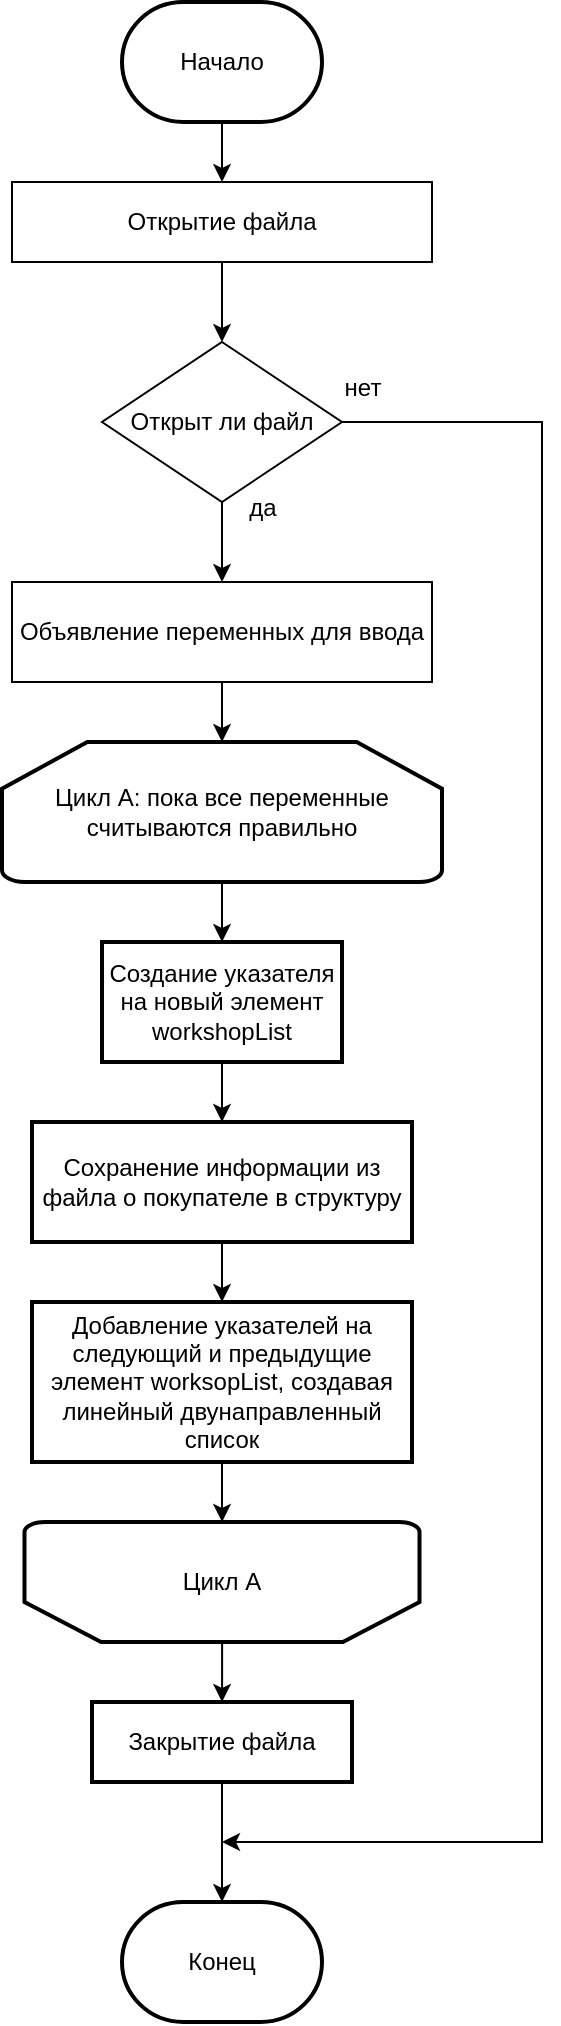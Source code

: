<mxfile version="22.1.11" type="device">
  <diagram id="C5RBs43oDa-KdzZeNtuy" name="Page-1">
    <mxGraphModel dx="1194" dy="746" grid="1" gridSize="10" guides="1" tooltips="1" connect="1" arrows="1" fold="1" page="1" pageScale="1" pageWidth="827" pageHeight="1169" math="0" shadow="0">
      <root>
        <mxCell id="WIyWlLk6GJQsqaUBKTNV-0" />
        <mxCell id="WIyWlLk6GJQsqaUBKTNV-1" parent="WIyWlLk6GJQsqaUBKTNV-0" />
        <mxCell id="z_LVCPYHTvIOWAQnxRbK-13" value="" style="edgeStyle=orthogonalEdgeStyle;rounded=0;orthogonalLoop=1;jettySize=auto;html=1;" edge="1" parent="WIyWlLk6GJQsqaUBKTNV-1" source="z_LVCPYHTvIOWAQnxRbK-0" target="z_LVCPYHTvIOWAQnxRbK-12">
          <mxGeometry relative="1" as="geometry" />
        </mxCell>
        <mxCell id="z_LVCPYHTvIOWAQnxRbK-0" value="Начало" style="strokeWidth=2;html=1;shape=mxgraph.flowchart.terminator;whiteSpace=wrap;" vertex="1" parent="WIyWlLk6GJQsqaUBKTNV-1">
          <mxGeometry x="230" y="70" width="100" height="60" as="geometry" />
        </mxCell>
        <mxCell id="z_LVCPYHTvIOWAQnxRbK-9" value="Конец" style="strokeWidth=2;html=1;shape=mxgraph.flowchart.terminator;whiteSpace=wrap;" vertex="1" parent="WIyWlLk6GJQsqaUBKTNV-1">
          <mxGeometry x="230" y="1020" width="100" height="60" as="geometry" />
        </mxCell>
        <mxCell id="z_LVCPYHTvIOWAQnxRbK-15" value="" style="edgeStyle=orthogonalEdgeStyle;rounded=0;orthogonalLoop=1;jettySize=auto;html=1;" edge="1" parent="WIyWlLk6GJQsqaUBKTNV-1" source="z_LVCPYHTvIOWAQnxRbK-12" target="z_LVCPYHTvIOWAQnxRbK-14">
          <mxGeometry relative="1" as="geometry" />
        </mxCell>
        <mxCell id="z_LVCPYHTvIOWAQnxRbK-12" value="Открытие файла" style="rounded=0;whiteSpace=wrap;html=1;" vertex="1" parent="WIyWlLk6GJQsqaUBKTNV-1">
          <mxGeometry x="175" y="160" width="210" height="40" as="geometry" />
        </mxCell>
        <mxCell id="z_LVCPYHTvIOWAQnxRbK-17" value="" style="edgeStyle=orthogonalEdgeStyle;rounded=0;orthogonalLoop=1;jettySize=auto;html=1;" edge="1" parent="WIyWlLk6GJQsqaUBKTNV-1" source="z_LVCPYHTvIOWAQnxRbK-14" target="z_LVCPYHTvIOWAQnxRbK-16">
          <mxGeometry relative="1" as="geometry" />
        </mxCell>
        <mxCell id="z_LVCPYHTvIOWAQnxRbK-34" style="edgeStyle=orthogonalEdgeStyle;rounded=0;orthogonalLoop=1;jettySize=auto;html=1;exitX=1;exitY=0.5;exitDx=0;exitDy=0;" edge="1" parent="WIyWlLk6GJQsqaUBKTNV-1" source="z_LVCPYHTvIOWAQnxRbK-14">
          <mxGeometry relative="1" as="geometry">
            <mxPoint x="280" y="990" as="targetPoint" />
            <Array as="points">
              <mxPoint x="440" y="280" />
              <mxPoint x="440" y="990" />
              <mxPoint x="280" y="990" />
            </Array>
          </mxGeometry>
        </mxCell>
        <mxCell id="z_LVCPYHTvIOWAQnxRbK-14" value="Открыт ли файл" style="rhombus;whiteSpace=wrap;html=1;rounded=0;" vertex="1" parent="WIyWlLk6GJQsqaUBKTNV-1">
          <mxGeometry x="220" y="240" width="120" height="80" as="geometry" />
        </mxCell>
        <mxCell id="z_LVCPYHTvIOWAQnxRbK-19" value="" style="edgeStyle=orthogonalEdgeStyle;rounded=0;orthogonalLoop=1;jettySize=auto;html=1;" edge="1" parent="WIyWlLk6GJQsqaUBKTNV-1" source="z_LVCPYHTvIOWAQnxRbK-16" target="z_LVCPYHTvIOWAQnxRbK-18">
          <mxGeometry relative="1" as="geometry" />
        </mxCell>
        <mxCell id="z_LVCPYHTvIOWAQnxRbK-16" value="Объявление переменных для ввода" style="whiteSpace=wrap;html=1;rounded=0;" vertex="1" parent="WIyWlLk6GJQsqaUBKTNV-1">
          <mxGeometry x="175" y="360" width="210" height="50" as="geometry" />
        </mxCell>
        <mxCell id="z_LVCPYHTvIOWAQnxRbK-38" value="" style="edgeStyle=orthogonalEdgeStyle;rounded=0;orthogonalLoop=1;jettySize=auto;html=1;" edge="1" parent="WIyWlLk6GJQsqaUBKTNV-1" source="z_LVCPYHTvIOWAQnxRbK-18" target="z_LVCPYHTvIOWAQnxRbK-37">
          <mxGeometry relative="1" as="geometry" />
        </mxCell>
        <mxCell id="z_LVCPYHTvIOWAQnxRbK-18" value="Цикл А: пока все переменные считываются правильно" style="strokeWidth=2;html=1;shape=mxgraph.flowchart.loop_limit;whiteSpace=wrap;" vertex="1" parent="WIyWlLk6GJQsqaUBKTNV-1">
          <mxGeometry x="170" y="440" width="220" height="70" as="geometry" />
        </mxCell>
        <mxCell id="z_LVCPYHTvIOWAQnxRbK-42" value="" style="edgeStyle=orthogonalEdgeStyle;rounded=0;orthogonalLoop=1;jettySize=auto;html=1;" edge="1" parent="WIyWlLk6GJQsqaUBKTNV-1" source="z_LVCPYHTvIOWAQnxRbK-20" target="z_LVCPYHTvIOWAQnxRbK-41">
          <mxGeometry relative="1" as="geometry" />
        </mxCell>
        <mxCell id="z_LVCPYHTvIOWAQnxRbK-20" value="Сохранение информации из файла о покупателе в структуру" style="whiteSpace=wrap;html=1;strokeWidth=2;" vertex="1" parent="WIyWlLk6GJQsqaUBKTNV-1">
          <mxGeometry x="185" y="630" width="190" height="60" as="geometry" />
        </mxCell>
        <mxCell id="z_LVCPYHTvIOWAQnxRbK-30" value="" style="edgeStyle=orthogonalEdgeStyle;rounded=0;orthogonalLoop=1;jettySize=auto;html=1;" edge="1" parent="WIyWlLk6GJQsqaUBKTNV-1" source="z_LVCPYHTvIOWAQnxRbK-25" target="z_LVCPYHTvIOWAQnxRbK-29">
          <mxGeometry relative="1" as="geometry" />
        </mxCell>
        <mxCell id="z_LVCPYHTvIOWAQnxRbK-25" value="Цикл А" style="strokeWidth=2;html=1;shape=mxgraph.flowchart.loop_limit;whiteSpace=wrap;direction=west;" vertex="1" parent="WIyWlLk6GJQsqaUBKTNV-1">
          <mxGeometry x="181.25" y="830" width="197.5" height="60" as="geometry" />
        </mxCell>
        <mxCell id="z_LVCPYHTvIOWAQnxRbK-31" value="" style="edgeStyle=orthogonalEdgeStyle;rounded=0;orthogonalLoop=1;jettySize=auto;html=1;" edge="1" parent="WIyWlLk6GJQsqaUBKTNV-1" source="z_LVCPYHTvIOWAQnxRbK-29" target="z_LVCPYHTvIOWAQnxRbK-9">
          <mxGeometry relative="1" as="geometry" />
        </mxCell>
        <mxCell id="z_LVCPYHTvIOWAQnxRbK-29" value="Закрытие файла" style="whiteSpace=wrap;html=1;strokeWidth=2;" vertex="1" parent="WIyWlLk6GJQsqaUBKTNV-1">
          <mxGeometry x="215" y="920" width="130" height="40" as="geometry" />
        </mxCell>
        <mxCell id="z_LVCPYHTvIOWAQnxRbK-35" value="нет" style="text;html=1;align=center;verticalAlign=middle;resizable=0;points=[];autosize=1;strokeColor=none;fillColor=none;" vertex="1" parent="WIyWlLk6GJQsqaUBKTNV-1">
          <mxGeometry x="330" y="248" width="40" height="30" as="geometry" />
        </mxCell>
        <mxCell id="z_LVCPYHTvIOWAQnxRbK-36" value="да" style="text;html=1;align=center;verticalAlign=middle;resizable=0;points=[];autosize=1;strokeColor=none;fillColor=none;" vertex="1" parent="WIyWlLk6GJQsqaUBKTNV-1">
          <mxGeometry x="280" y="308" width="40" height="30" as="geometry" />
        </mxCell>
        <mxCell id="z_LVCPYHTvIOWAQnxRbK-40" value="" style="edgeStyle=orthogonalEdgeStyle;rounded=0;orthogonalLoop=1;jettySize=auto;html=1;" edge="1" parent="WIyWlLk6GJQsqaUBKTNV-1" source="z_LVCPYHTvIOWAQnxRbK-37" target="z_LVCPYHTvIOWAQnxRbK-20">
          <mxGeometry relative="1" as="geometry" />
        </mxCell>
        <mxCell id="z_LVCPYHTvIOWAQnxRbK-37" value="Создание указателя на новый элемент workshopList" style="whiteSpace=wrap;html=1;strokeWidth=2;" vertex="1" parent="WIyWlLk6GJQsqaUBKTNV-1">
          <mxGeometry x="220" y="540" width="120" height="60" as="geometry" />
        </mxCell>
        <mxCell id="z_LVCPYHTvIOWAQnxRbK-45" value="" style="edgeStyle=orthogonalEdgeStyle;rounded=0;orthogonalLoop=1;jettySize=auto;html=1;" edge="1" parent="WIyWlLk6GJQsqaUBKTNV-1" source="z_LVCPYHTvIOWAQnxRbK-41" target="z_LVCPYHTvIOWAQnxRbK-25">
          <mxGeometry relative="1" as="geometry" />
        </mxCell>
        <mxCell id="z_LVCPYHTvIOWAQnxRbK-41" value="Добавление указателей на следующий и предыдущие элемент worksopList, создавая линейный двунаправленный список" style="whiteSpace=wrap;html=1;strokeWidth=2;" vertex="1" parent="WIyWlLk6GJQsqaUBKTNV-1">
          <mxGeometry x="185" y="720" width="190" height="80" as="geometry" />
        </mxCell>
      </root>
    </mxGraphModel>
  </diagram>
</mxfile>
